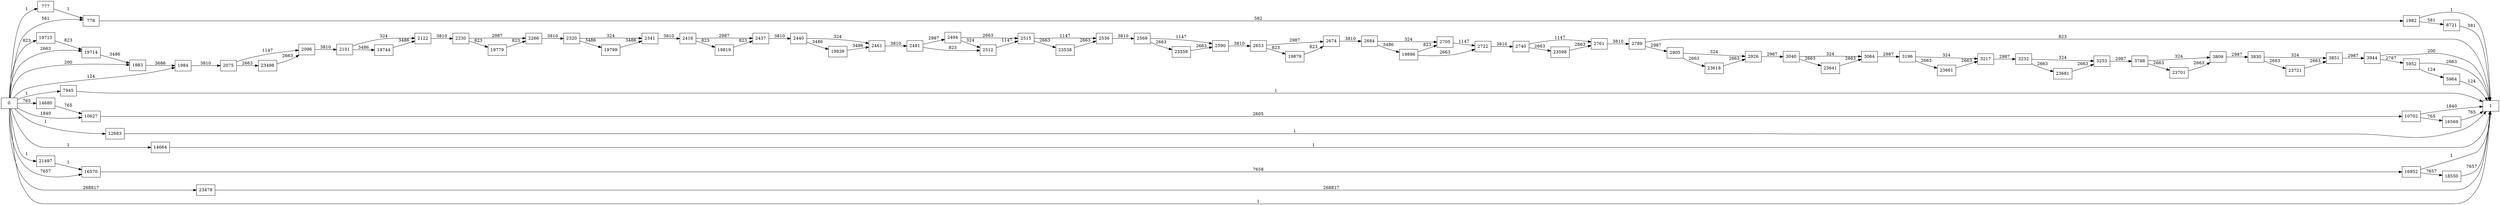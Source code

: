 digraph {
	graph [rankdir=LR]
	node [shape=rectangle]
	777 -> 778 [label=1]
	778 -> 1982 [label=582]
	1982 -> 1 [label=1]
	1982 -> 8721 [label=581]
	1983 -> 1984 [label=3686]
	1984 -> 2075 [label=3810]
	2075 -> 2096 [label=1147]
	2075 -> 23498 [label=2663]
	2096 -> 2101 [label=3810]
	2101 -> 2122 [label=324]
	2101 -> 19744 [label=3486]
	2122 -> 2230 [label=3810]
	2230 -> 2266 [label=2987]
	2230 -> 19779 [label=823]
	2266 -> 2320 [label=3810]
	2320 -> 2341 [label=324]
	2320 -> 19799 [label=3486]
	2341 -> 2416 [label=3810]
	2416 -> 2437 [label=2987]
	2416 -> 19819 [label=823]
	2437 -> 2440 [label=3810]
	2440 -> 2461 [label=324]
	2440 -> 19839 [label=3486]
	2461 -> 2491 [label=3810]
	2491 -> 2494 [label=2987]
	2491 -> 2512 [label=823]
	2494 -> 2512 [label=324]
	2494 -> 2515 [label=2663]
	2512 -> 2515 [label=1147]
	2515 -> 2536 [label=1147]
	2515 -> 23538 [label=2663]
	2536 -> 2569 [label=3810]
	2569 -> 2590 [label=1147]
	2569 -> 23558 [label=2663]
	2590 -> 2653 [label=3810]
	2653 -> 2674 [label=2987]
	2653 -> 19879 [label=823]
	2674 -> 2684 [label=3810]
	2684 -> 2705 [label=324]
	2684 -> 19896 [label=3486]
	2705 -> 2722 [label=1147]
	2722 -> 2740 [label=3810]
	2740 -> 2761 [label=1147]
	2740 -> 23598 [label=2663]
	2761 -> 2789 [label=3810]
	2789 -> 1 [label=823]
	2789 -> 2905 [label=2987]
	2905 -> 2926 [label=324]
	2905 -> 23618 [label=2663]
	2926 -> 3040 [label=2987]
	3040 -> 3064 [label=324]
	3040 -> 23641 [label=2663]
	3064 -> 3196 [label=2987]
	3196 -> 3217 [label=324]
	3196 -> 23661 [label=2663]
	3217 -> 3232 [label=2987]
	3232 -> 3253 [label=324]
	3232 -> 23681 [label=2663]
	3253 -> 3788 [label=2987]
	3788 -> 3809 [label=324]
	3788 -> 23701 [label=2663]
	3809 -> 3830 [label=2987]
	3830 -> 3851 [label=324]
	3830 -> 23721 [label=2663]
	3851 -> 3944 [label=2987]
	3944 -> 1 [label=200]
	3944 -> 5952 [label=2787]
	5952 -> 1 [label=2663]
	5952 -> 5964 [label=124]
	5964 -> 1 [label=124]
	7945 -> 1 [label=1]
	8721 -> 1 [label=581]
	10627 -> 10702 [label=2605]
	10702 -> 1 [label=1840]
	10702 -> 16569 [label=765]
	12683 -> 1 [label=1]
	14664 -> 1 [label=1]
	14680 -> 10627 [label=765]
	16569 -> 1 [label=765]
	16570 -> 16952 [label=7658]
	16952 -> 1 [label=1]
	16952 -> 18550 [label=7657]
	18550 -> 1 [label=7657]
	19713 -> 19714 [label=823]
	19714 -> 1983 [label=3486]
	19744 -> 2122 [label=3486]
	19779 -> 2266 [label=823]
	19799 -> 2341 [label=3486]
	19819 -> 2437 [label=823]
	19839 -> 2461 [label=3486]
	19879 -> 2674 [label=823]
	19896 -> 2705 [label=823]
	19896 -> 2722 [label=2663]
	21497 -> 16570 [label=1]
	23478 -> 1 [label=268817]
	23498 -> 2096 [label=2663]
	23538 -> 2536 [label=2663]
	23558 -> 2590 [label=2663]
	23598 -> 2761 [label=2663]
	23618 -> 2926 [label=2663]
	23641 -> 3064 [label=2663]
	23661 -> 3217 [label=2663]
	23681 -> 3253 [label=2663]
	23701 -> 3809 [label=2663]
	23721 -> 3851 [label=2663]
	0 -> 1983 [label=200]
	0 -> 1984 [label=124]
	0 -> 778 [label=581]
	0 -> 16570 [label=7657]
	0 -> 19714 [label=2663]
	0 -> 777 [label=1]
	0 -> 1 [label=1]
	0 -> 7945 [label=1]
	0 -> 10627 [label=1840]
	0 -> 12683 [label=1]
	0 -> 14664 [label=1]
	0 -> 14680 [label=765]
	0 -> 19713 [label=823]
	0 -> 21497 [label=1]
	0 -> 23478 [label=268817]
}

